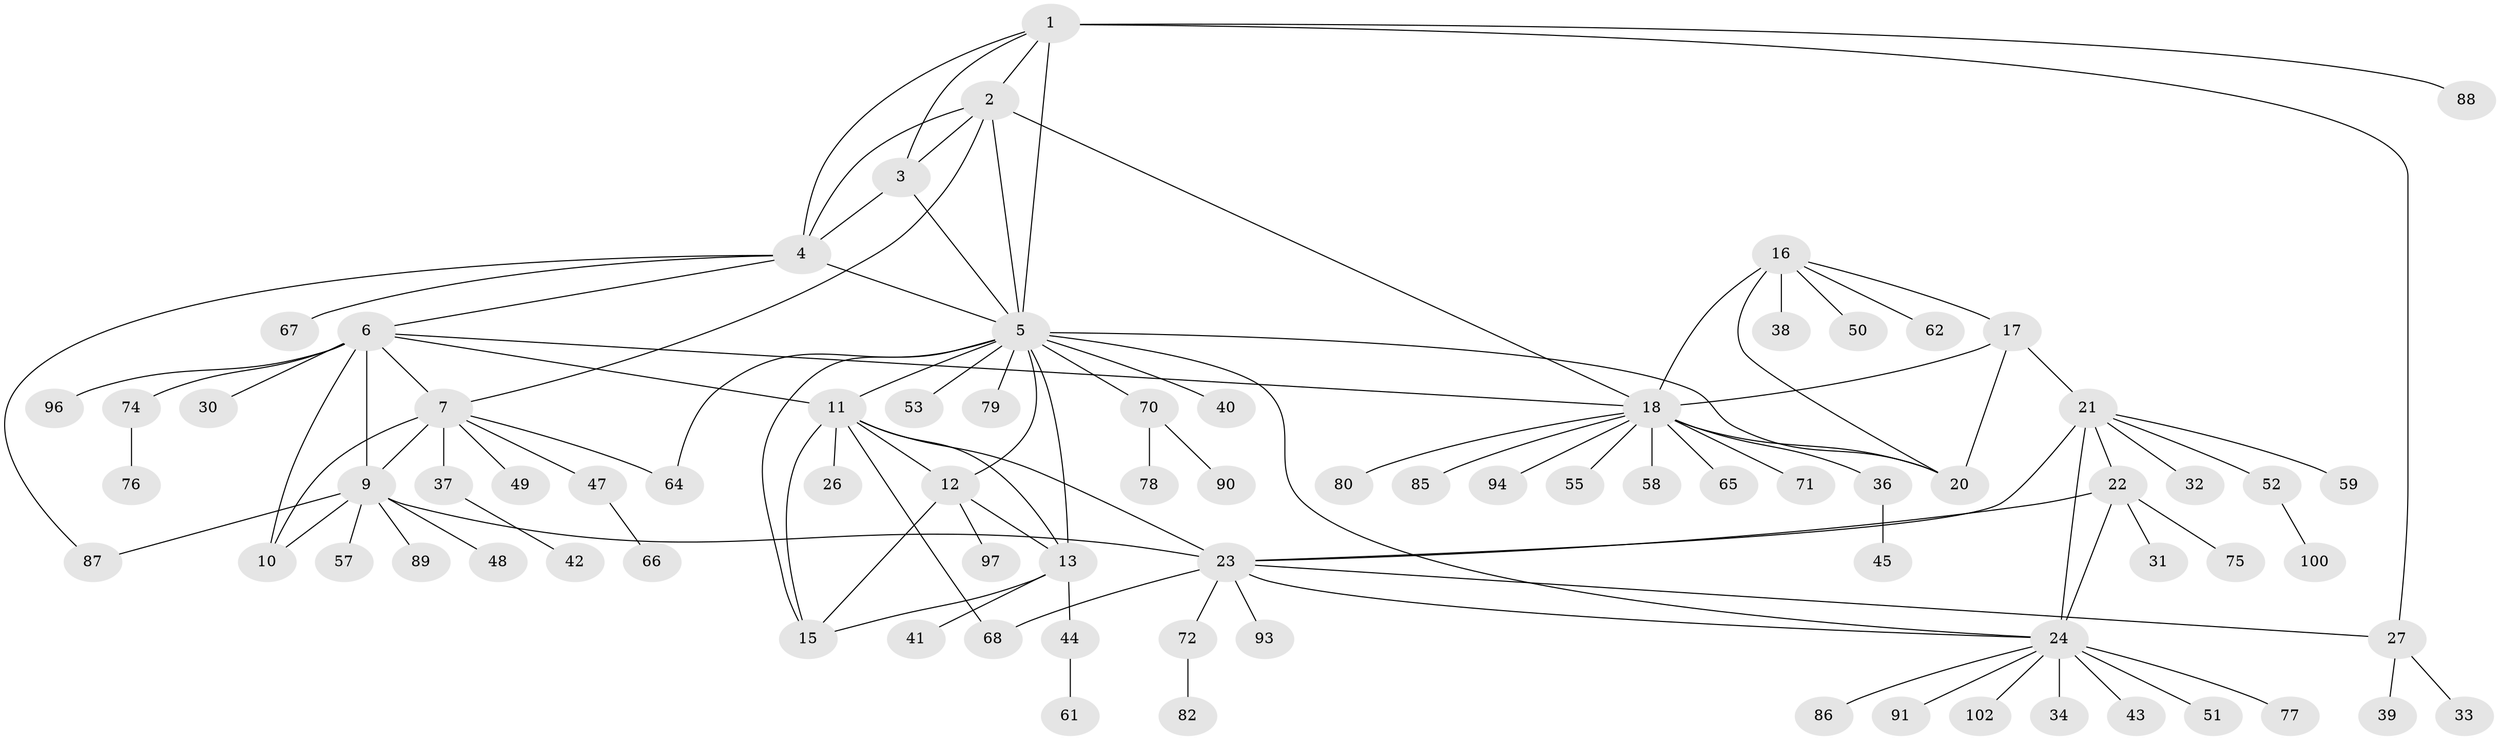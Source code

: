 // original degree distribution, {6: 0.0392156862745098, 5: 0.029411764705882353, 8: 0.0392156862745098, 10: 0.029411764705882353, 7: 0.049019607843137254, 9: 0.029411764705882353, 4: 0.029411764705882353, 13: 0.00980392156862745, 1: 0.5784313725490197, 3: 0.029411764705882353, 2: 0.13725490196078433}
// Generated by graph-tools (version 1.1) at 2025/42/03/06/25 10:42:12]
// undirected, 80 vertices, 111 edges
graph export_dot {
graph [start="1"]
  node [color=gray90,style=filled];
  1;
  2 [super="+92"];
  3 [super="+54"];
  4 [super="+63"];
  5 [super="+14"];
  6 [super="+8"];
  7 [super="+60"];
  9 [super="+56"];
  10 [super="+99"];
  11 [super="+73"];
  12 [super="+83"];
  13 [super="+69"];
  15;
  16 [super="+95"];
  17 [super="+29"];
  18 [super="+19"];
  20;
  21 [super="+25"];
  22 [super="+35"];
  23 [super="+46"];
  24 [super="+84"];
  26;
  27 [super="+28"];
  30;
  31;
  32;
  33;
  34;
  36;
  37;
  38;
  39;
  40;
  41;
  42;
  43 [super="+81"];
  44;
  45;
  47;
  48;
  49;
  50;
  51;
  52;
  53;
  55;
  57;
  58;
  59;
  61;
  62;
  64 [super="+101"];
  65;
  66;
  67;
  68;
  70 [super="+98"];
  71;
  72;
  74;
  75;
  76;
  77;
  78;
  79;
  80;
  82;
  85;
  86;
  87;
  88;
  89;
  90;
  91;
  93;
  94;
  96;
  97;
  100;
  102;
  1 -- 2;
  1 -- 3;
  1 -- 4;
  1 -- 5;
  1 -- 27;
  1 -- 88;
  2 -- 3;
  2 -- 4;
  2 -- 5;
  2 -- 7;
  2 -- 18;
  3 -- 4;
  3 -- 5;
  4 -- 5;
  4 -- 6;
  4 -- 67;
  4 -- 87;
  5 -- 24;
  5 -- 40;
  5 -- 53;
  5 -- 79;
  5 -- 20;
  5 -- 70;
  5 -- 11;
  5 -- 12;
  5 -- 13;
  5 -- 15;
  5 -- 64;
  6 -- 7 [weight=2];
  6 -- 9 [weight=2];
  6 -- 10 [weight=2];
  6 -- 18;
  6 -- 74;
  6 -- 96;
  6 -- 11;
  6 -- 30;
  7 -- 9;
  7 -- 10;
  7 -- 37;
  7 -- 47;
  7 -- 49;
  7 -- 64;
  9 -- 10;
  9 -- 23;
  9 -- 48;
  9 -- 87;
  9 -- 89;
  9 -- 57;
  11 -- 12;
  11 -- 13;
  11 -- 15;
  11 -- 23;
  11 -- 26;
  11 -- 68;
  12 -- 13;
  12 -- 15;
  12 -- 97;
  13 -- 15;
  13 -- 41;
  13 -- 44;
  16 -- 17;
  16 -- 18 [weight=2];
  16 -- 20;
  16 -- 38;
  16 -- 50;
  16 -- 62;
  17 -- 18 [weight=2];
  17 -- 20;
  17 -- 21;
  18 -- 20 [weight=2];
  18 -- 36;
  18 -- 55;
  18 -- 58;
  18 -- 71;
  18 -- 65;
  18 -- 80;
  18 -- 85;
  18 -- 94;
  21 -- 22 [weight=2];
  21 -- 23 [weight=2];
  21 -- 24 [weight=2];
  21 -- 32;
  21 -- 52;
  21 -- 59;
  22 -- 23;
  22 -- 24;
  22 -- 31;
  22 -- 75;
  23 -- 24;
  23 -- 68;
  23 -- 72;
  23 -- 93;
  23 -- 27;
  24 -- 34;
  24 -- 43;
  24 -- 51;
  24 -- 77;
  24 -- 86;
  24 -- 91;
  24 -- 102;
  27 -- 33;
  27 -- 39;
  36 -- 45;
  37 -- 42;
  44 -- 61;
  47 -- 66;
  52 -- 100;
  70 -- 78;
  70 -- 90;
  72 -- 82;
  74 -- 76;
}

